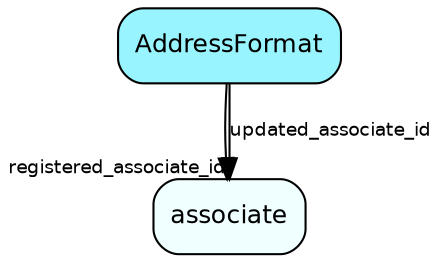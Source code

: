 digraph AddressFormat  {
node [shape = box style="rounded, filled" fontname = "Helvetica" fontsize = "12" ]
edge [fontname = "Helvetica" fontsize = "9"]

AddressFormat[fillcolor = "cadetblue1"]
associate[fillcolor = "azure1"]
AddressFormat -> associate [headlabel = "registered_associate_id"]
AddressFormat -> associate [label = "updated_associate_id"]
}
